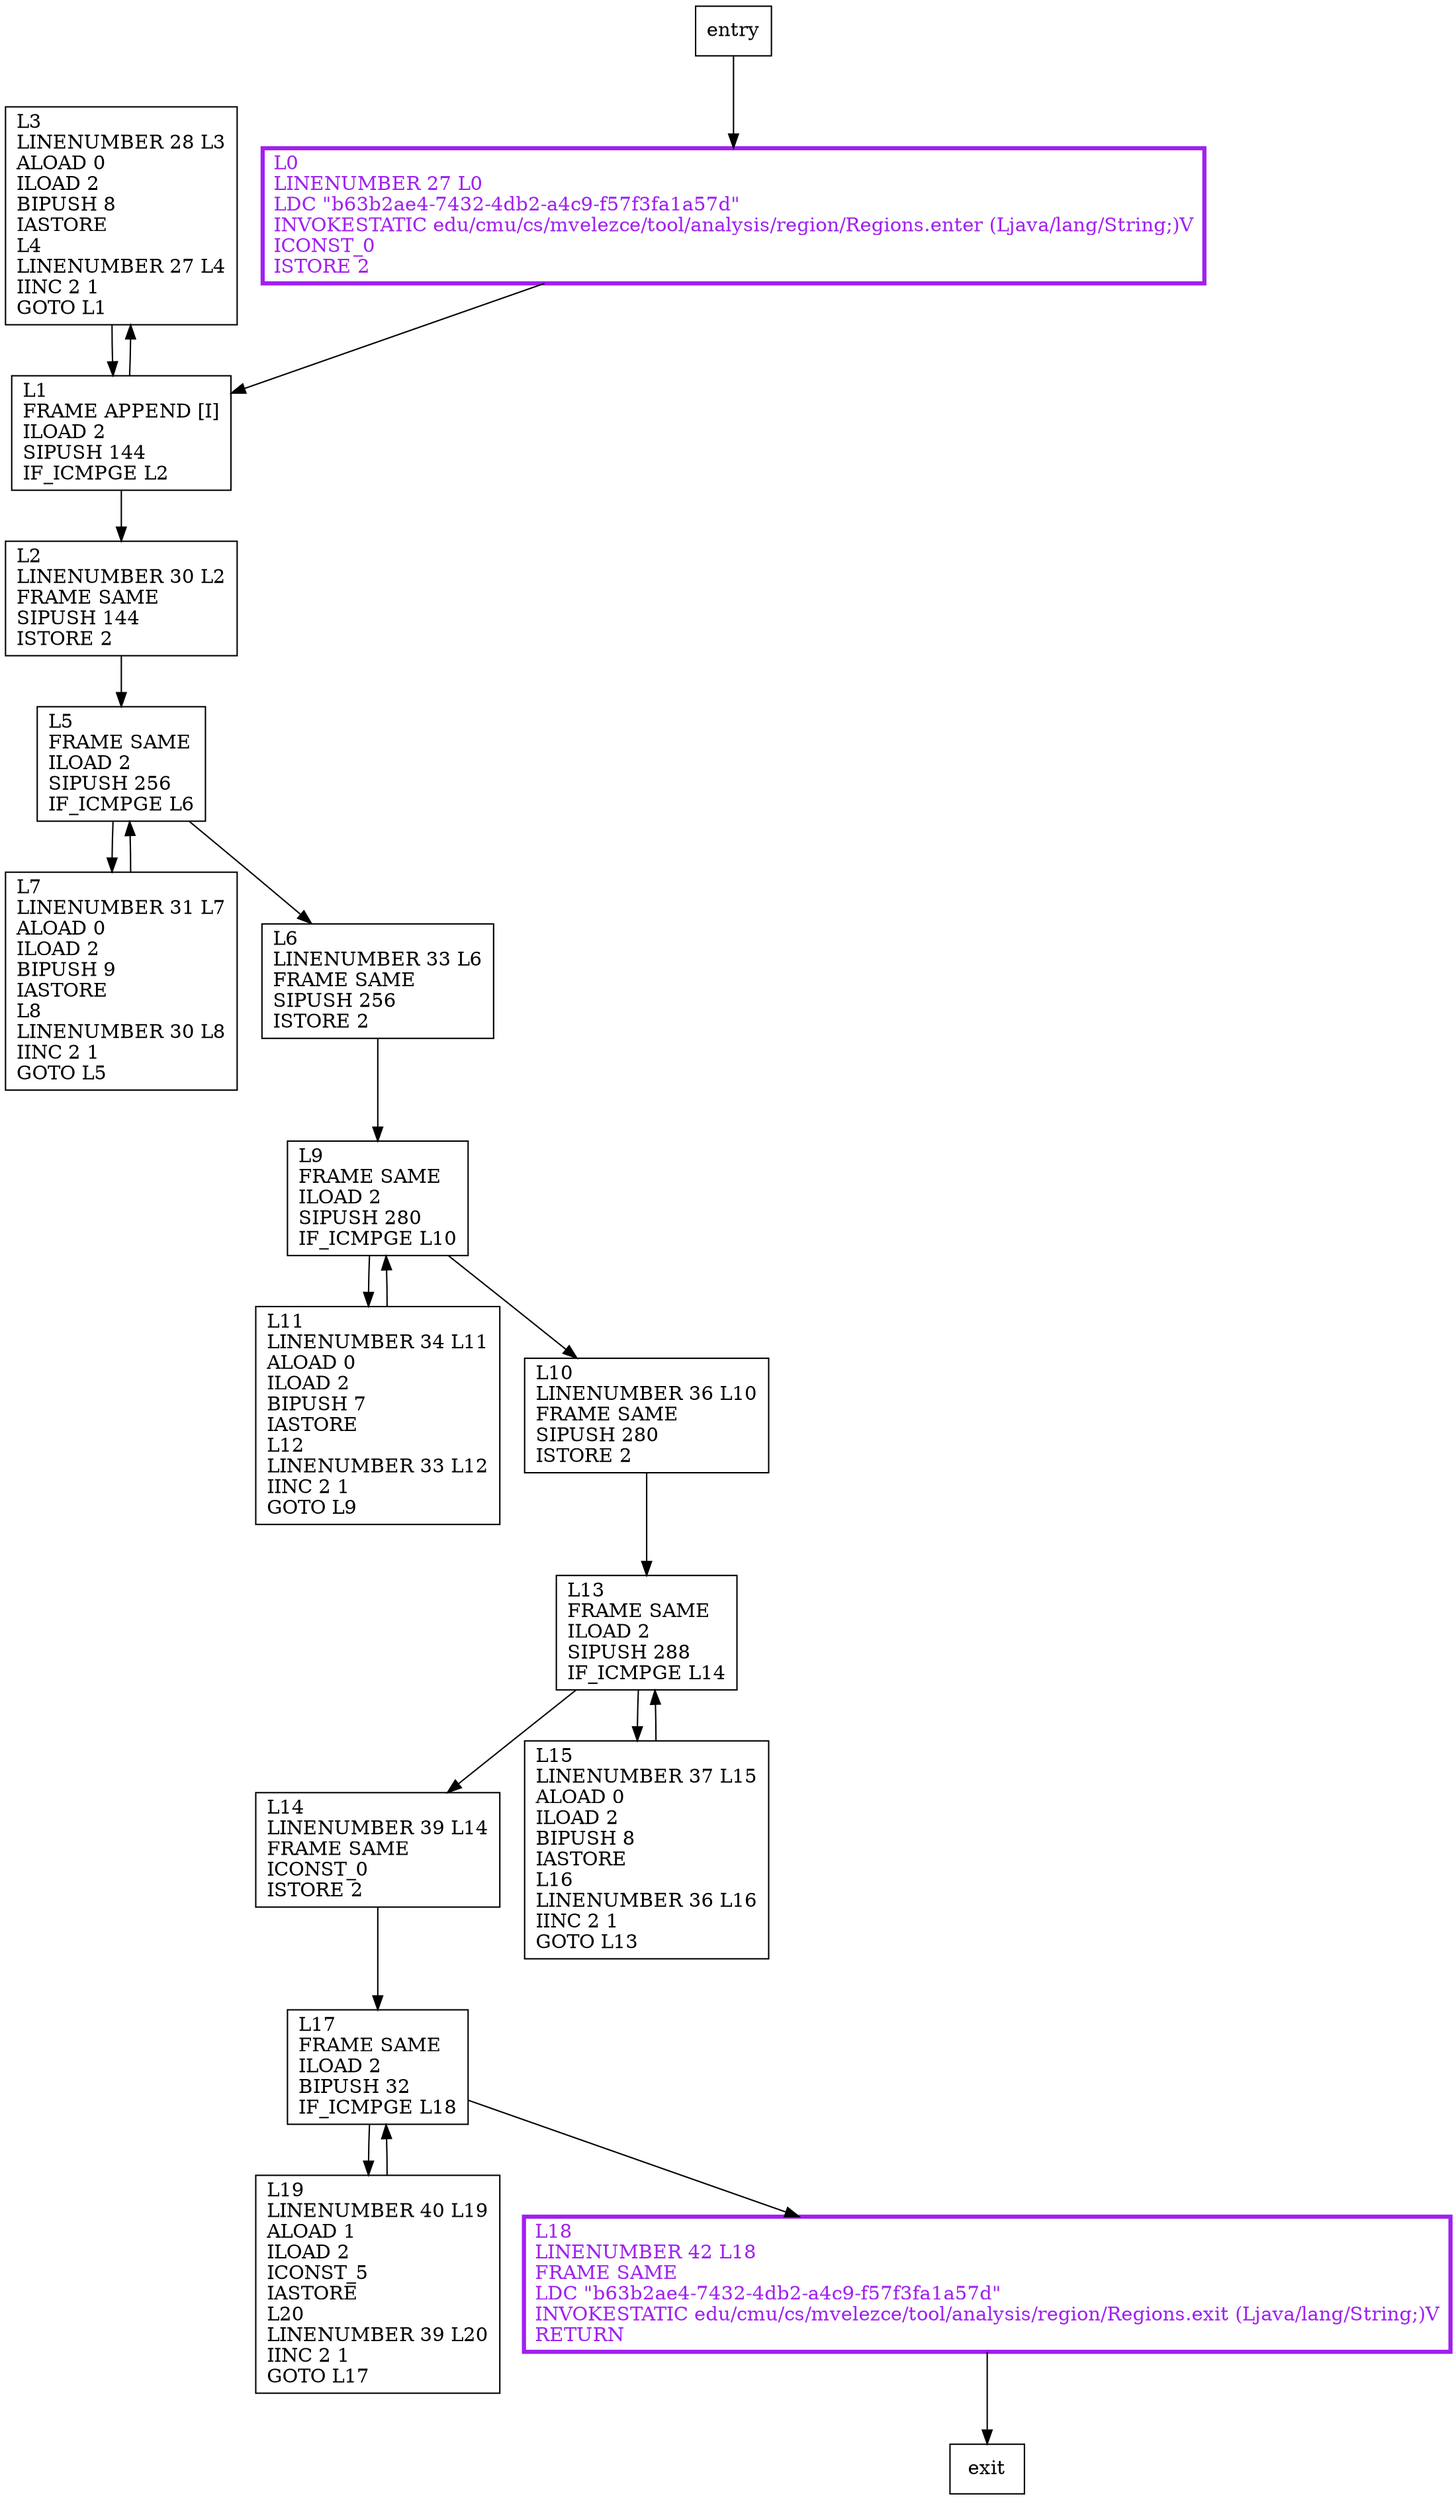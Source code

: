 digraph getFixedTree {
node [shape=record];
728420024 [label="L3\lLINENUMBER 28 L3\lALOAD 0\lILOAD 2\lBIPUSH 8\lIASTORE\lL4\lLINENUMBER 27 L4\lIINC 2 1\lGOTO L1\l"];
1562279554 [label="L18\lLINENUMBER 42 L18\lFRAME SAME\lLDC \"b63b2ae4-7432-4db2-a4c9-f57f3fa1a57d\"\lINVOKESTATIC edu/cmu/cs/mvelezce/tool/analysis/region/Regions.exit (Ljava/lang/String;)V\lRETURN\l"];
354716526 [label="L2\lLINENUMBER 30 L2\lFRAME SAME\lSIPUSH 144\lISTORE 2\l"];
1836239268 [label="L14\lLINENUMBER 39 L14\lFRAME SAME\lICONST_0\lISTORE 2\l"];
13155908 [label="L11\lLINENUMBER 34 L11\lALOAD 0\lILOAD 2\lBIPUSH 7\lIASTORE\lL12\lLINENUMBER 33 L12\lIINC 2 1\lGOTO L9\l"];
2001767809 [label="L1\lFRAME APPEND [I]\lILOAD 2\lSIPUSH 144\lIF_ICMPGE L2\l"];
1937950996 [label="L9\lFRAME SAME\lILOAD 2\lSIPUSH 280\lIF_ICMPGE L10\l"];
951180009 [label="L13\lFRAME SAME\lILOAD 2\lSIPUSH 288\lIF_ICMPGE L14\l"];
948532743 [label="L7\lLINENUMBER 31 L7\lALOAD 0\lILOAD 2\lBIPUSH 9\lIASTORE\lL8\lLINENUMBER 30 L8\lIINC 2 1\lGOTO L5\l"];
643474284 [label="L19\lLINENUMBER 40 L19\lALOAD 1\lILOAD 2\lICONST_5\lIASTORE\lL20\lLINENUMBER 39 L20\lIINC 2 1\lGOTO L17\l"];
1151818184 [label="L0\lLINENUMBER 27 L0\lLDC \"b63b2ae4-7432-4db2-a4c9-f57f3fa1a57d\"\lINVOKESTATIC edu/cmu/cs/mvelezce/tool/analysis/region/Regions.enter (Ljava/lang/String;)V\lICONST_0\lISTORE 2\l"];
908378377 [label="L10\lLINENUMBER 36 L10\lFRAME SAME\lSIPUSH 280\lISTORE 2\l"];
2110681482 [label="L15\lLINENUMBER 37 L15\lALOAD 0\lILOAD 2\lBIPUSH 8\lIASTORE\lL16\lLINENUMBER 36 L16\lIINC 2 1\lGOTO L13\l"];
672580620 [label="L17\lFRAME SAME\lILOAD 2\lBIPUSH 32\lIF_ICMPGE L18\l"];
1164664992 [label="L5\lFRAME SAME\lILOAD 2\lSIPUSH 256\lIF_ICMPGE L6\l"];
155706298 [label="L6\lLINENUMBER 33 L6\lFRAME SAME\lSIPUSH 256\lISTORE 2\l"];
entry;
exit;
728420024 -> 2001767809;
1562279554 -> exit;
354716526 -> 1164664992;
1836239268 -> 672580620;
13155908 -> 1937950996;
2001767809 -> 728420024;
2001767809 -> 354716526;
1937950996 -> 908378377;
1937950996 -> 13155908;
951180009 -> 1836239268;
951180009 -> 2110681482;
entry -> 1151818184;
948532743 -> 1164664992;
643474284 -> 672580620;
1151818184 -> 2001767809;
908378377 -> 951180009;
2110681482 -> 951180009;
672580620 -> 1562279554;
672580620 -> 643474284;
1164664992 -> 948532743;
1164664992 -> 155706298;
155706298 -> 1937950996;
1562279554[fontcolor="purple", penwidth=3, color="purple"];
1151818184[fontcolor="purple", penwidth=3, color="purple"];
}
